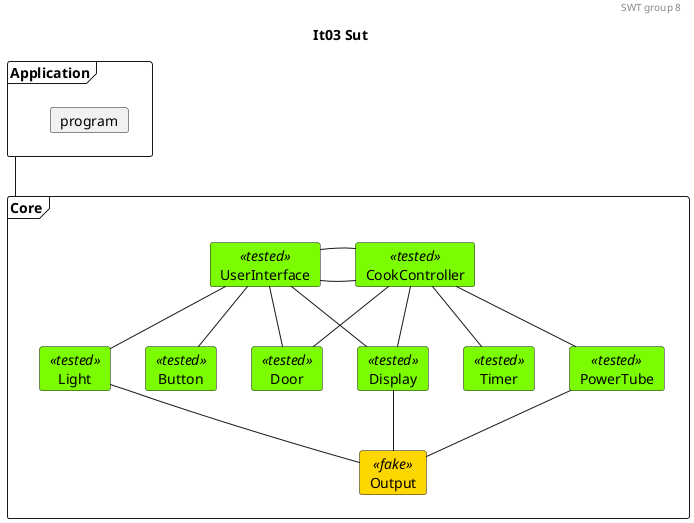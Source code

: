 @startuml

'Testing colors:
skinparam card{
    backgroundColor<<tested>> lawngreen
    backgroundColor<<sut>> salmon
    backgroundColor<<test>> salmon
    backgroundColor<<fake>> gold
}

header SWT group 8
title It03 Sut

frame Application{
    card program
}

frame Core{
    card UserInterface<<tested>>
    card CookController<<tested>>

    card Door<<tested>>
    card Light<<tested>>
    card Timer<<tested>>
    card PowerTube<<tested>>
    card Display<<tested>>
    card Output<<fake>>
    card Button<<tested>>
}

'Relations projects
' 0. to 1.
Application -- Core

'Relations CookController:
'1.
CookController - UserInterface
'1. to 2.
CookController -- Door
CookController -- Timer
CookController -- PowerTube
CookController -- Display

'Relations UserInterface:
'1.
UserInterface - CookController
'1. to 2.
UserInterface -- Light
UserInterface -- Door
UserInterface -- Display
UserInterface -- Button

' Relations 2. to 3.
Light -- Output
Display -- Output
PowerTube -- Output



@enduml